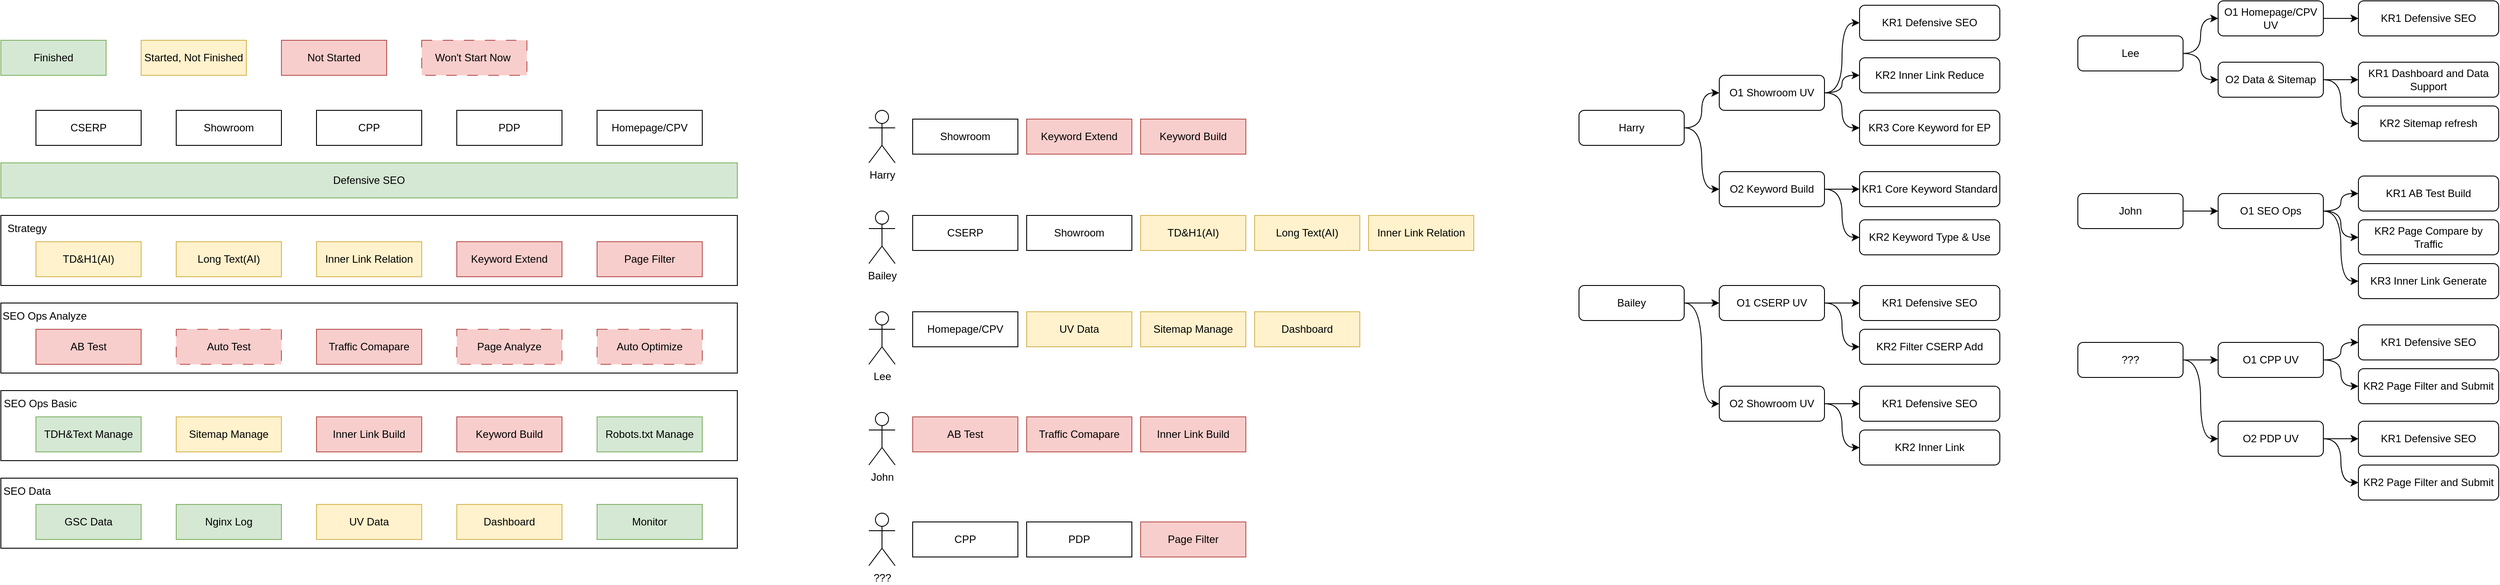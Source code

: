 <mxfile version="28.2.5">
  <diagram name="第 1 页" id="SxdwZpmiBkziujz-fnMS">
    <mxGraphModel dx="1426" dy="1093" grid="0" gridSize="10" guides="1" tooltips="1" connect="1" arrows="1" fold="1" page="0" pageScale="1" pageWidth="827" pageHeight="1169" math="0" shadow="0">
      <root>
        <mxCell id="0" />
        <mxCell id="1" parent="0" />
        <mxCell id="_A9HMpBK-SsbvdlF7IaC-19" value="" style="rounded=0;whiteSpace=wrap;html=1;" vertex="1" parent="1">
          <mxGeometry x="40" y="-120" width="840" height="80" as="geometry" />
        </mxCell>
        <mxCell id="_A9HMpBK-SsbvdlF7IaC-5" value="" style="rounded=0;whiteSpace=wrap;html=1;" vertex="1" parent="1">
          <mxGeometry x="40" y="-20" width="840" height="80" as="geometry" />
        </mxCell>
        <mxCell id="pnVkMQvRt2Ape3iZtl4g-7" value="" style="rounded=0;whiteSpace=wrap;html=1;" parent="1" vertex="1">
          <mxGeometry x="40" y="80" width="840" height="80" as="geometry" />
        </mxCell>
        <mxCell id="pnVkMQvRt2Ape3iZtl4g-1" value="" style="rounded=0;whiteSpace=wrap;html=1;" parent="1" vertex="1">
          <mxGeometry x="40" y="180" width="840" height="80" as="geometry" />
        </mxCell>
        <mxCell id="pnVkMQvRt2Ape3iZtl4g-2" value="TDH&amp;amp;Text Manage" style="rounded=0;whiteSpace=wrap;html=1;fillColor=#d5e8d4;strokeColor=#82b366;" parent="1" vertex="1">
          <mxGeometry x="80" y="110" width="120" height="40" as="geometry" />
        </mxCell>
        <mxCell id="pnVkMQvRt2Ape3iZtl4g-3" value="Sitemap Manage" style="rounded=0;whiteSpace=wrap;html=1;fillColor=#fff2cc;strokeColor=#d6b656;" parent="1" vertex="1">
          <mxGeometry x="240" y="110" width="120" height="40" as="geometry" />
        </mxCell>
        <mxCell id="pnVkMQvRt2Ape3iZtl4g-4" value="Inner Link Build" style="rounded=0;whiteSpace=wrap;html=1;fillColor=#f8cecc;strokeColor=#b85450;" parent="1" vertex="1">
          <mxGeometry x="400" y="110" width="120" height="40" as="geometry" />
        </mxCell>
        <mxCell id="pnVkMQvRt2Ape3iZtl4g-5" value="Keyword Build" style="rounded=0;whiteSpace=wrap;html=1;fillColor=#f8cecc;strokeColor=#b85450;" parent="1" vertex="1">
          <mxGeometry x="560" y="110" width="120" height="40" as="geometry" />
        </mxCell>
        <mxCell id="pnVkMQvRt2Ape3iZtl4g-6" value="Robots.txt Manage" style="rounded=0;whiteSpace=wrap;html=1;fillColor=#d5e8d4;strokeColor=#82b366;" parent="1" vertex="1">
          <mxGeometry x="720" y="110" width="120" height="40" as="geometry" />
        </mxCell>
        <mxCell id="pnVkMQvRt2Ape3iZtl4g-8" value="SEO Ops Basic" style="text;html=1;align=center;verticalAlign=middle;whiteSpace=wrap;rounded=0;" parent="1" vertex="1">
          <mxGeometry x="40" y="80" width="90" height="30" as="geometry" />
        </mxCell>
        <mxCell id="pnVkMQvRt2Ape3iZtl4g-9" value="GSC Data" style="rounded=0;whiteSpace=wrap;html=1;fillColor=#d5e8d4;strokeColor=#82b366;" parent="1" vertex="1">
          <mxGeometry x="80" y="210" width="120" height="40" as="geometry" />
        </mxCell>
        <mxCell id="pnVkMQvRt2Ape3iZtl4g-10" value="Nginx Log" style="rounded=0;whiteSpace=wrap;html=1;fillColor=#d5e8d4;strokeColor=#82b366;" parent="1" vertex="1">
          <mxGeometry x="240" y="210" width="120" height="40" as="geometry" />
        </mxCell>
        <mxCell id="pnVkMQvRt2Ape3iZtl4g-11" value="UV Data" style="rounded=0;whiteSpace=wrap;html=1;fillColor=#fff2cc;strokeColor=#d6b656;" parent="1" vertex="1">
          <mxGeometry x="400" y="210" width="120" height="40" as="geometry" />
        </mxCell>
        <mxCell id="pnVkMQvRt2Ape3iZtl4g-12" value="Dashboard" style="rounded=0;whiteSpace=wrap;html=1;fillColor=#fff2cc;strokeColor=#d6b656;" parent="1" vertex="1">
          <mxGeometry x="560" y="210" width="120" height="40" as="geometry" />
        </mxCell>
        <mxCell id="pnVkMQvRt2Ape3iZtl4g-13" value="Monitor" style="rounded=0;whiteSpace=wrap;html=1;fillColor=#d5e8d4;strokeColor=#82b366;" parent="1" vertex="1">
          <mxGeometry x="720" y="210" width="120" height="40" as="geometry" />
        </mxCell>
        <mxCell id="pnVkMQvRt2Ape3iZtl4g-14" value="SEO Data" style="text;html=1;align=center;verticalAlign=middle;whiteSpace=wrap;rounded=0;" parent="1" vertex="1">
          <mxGeometry x="40" y="180" width="60" height="30" as="geometry" />
        </mxCell>
        <mxCell id="_A9HMpBK-SsbvdlF7IaC-1" value="AB Test" style="rounded=0;whiteSpace=wrap;html=1;fillColor=#f8cecc;strokeColor=#b85450;" vertex="1" parent="1">
          <mxGeometry x="80" y="10" width="120" height="40" as="geometry" />
        </mxCell>
        <mxCell id="_A9HMpBK-SsbvdlF7IaC-2" value="Page Analyze" style="rounded=0;whiteSpace=wrap;html=1;fillColor=#f8cecc;strokeColor=#b85450;dashed=1;dashPattern=12 12;" vertex="1" parent="1">
          <mxGeometry x="560" y="10" width="120" height="40" as="geometry" />
        </mxCell>
        <mxCell id="_A9HMpBK-SsbvdlF7IaC-3" value="Auto Optimize" style="rounded=0;whiteSpace=wrap;html=1;fillColor=#f8cecc;strokeColor=#b85450;dashed=1;dashPattern=12 12;" vertex="1" parent="1">
          <mxGeometry x="720" y="10" width="120" height="40" as="geometry" />
        </mxCell>
        <mxCell id="_A9HMpBK-SsbvdlF7IaC-4" value="Auto Test" style="rounded=0;whiteSpace=wrap;html=1;fillColor=#f8cecc;strokeColor=#b85450;dashed=1;dashPattern=12 12;" vertex="1" parent="1">
          <mxGeometry x="240" y="10" width="120" height="40" as="geometry" />
        </mxCell>
        <mxCell id="_A9HMpBK-SsbvdlF7IaC-6" value="SEO Ops Analyze" style="text;html=1;align=center;verticalAlign=middle;whiteSpace=wrap;rounded=0;" vertex="1" parent="1">
          <mxGeometry x="40" y="-20" width="100" height="30" as="geometry" />
        </mxCell>
        <mxCell id="_A9HMpBK-SsbvdlF7IaC-7" value="Showroom" style="rounded=0;whiteSpace=wrap;html=1;" vertex="1" parent="1">
          <mxGeometry x="240" y="-240" width="120" height="40" as="geometry" />
        </mxCell>
        <mxCell id="_A9HMpBK-SsbvdlF7IaC-8" value="CSERP" style="rounded=0;whiteSpace=wrap;html=1;" vertex="1" parent="1">
          <mxGeometry x="80" y="-240" width="120" height="40" as="geometry" />
        </mxCell>
        <mxCell id="_A9HMpBK-SsbvdlF7IaC-9" value="CPP" style="rounded=0;whiteSpace=wrap;html=1;" vertex="1" parent="1">
          <mxGeometry x="400" y="-240" width="120" height="40" as="geometry" />
        </mxCell>
        <mxCell id="_A9HMpBK-SsbvdlF7IaC-10" value="PDP" style="rounded=0;whiteSpace=wrap;html=1;" vertex="1" parent="1">
          <mxGeometry x="560" y="-240" width="120" height="40" as="geometry" />
        </mxCell>
        <mxCell id="_A9HMpBK-SsbvdlF7IaC-11" value="Homepage/CPV" style="rounded=0;whiteSpace=wrap;html=1;" vertex="1" parent="1">
          <mxGeometry x="720" y="-240" width="120" height="40" as="geometry" />
        </mxCell>
        <mxCell id="_A9HMpBK-SsbvdlF7IaC-13" value="TD&amp;amp;H1(AI)" style="rounded=0;whiteSpace=wrap;html=1;fillColor=#fff2cc;strokeColor=#d6b656;" vertex="1" parent="1">
          <mxGeometry x="80" y="-90" width="120" height="40" as="geometry" />
        </mxCell>
        <mxCell id="_A9HMpBK-SsbvdlF7IaC-14" value="Long Text(AI)" style="rounded=0;whiteSpace=wrap;html=1;fillColor=#fff2cc;strokeColor=#d6b656;" vertex="1" parent="1">
          <mxGeometry x="240" y="-90" width="120" height="40" as="geometry" />
        </mxCell>
        <mxCell id="_A9HMpBK-SsbvdlF7IaC-15" value="Inner Link Relation" style="rounded=0;whiteSpace=wrap;html=1;fillColor=#fff2cc;strokeColor=#d6b656;" vertex="1" parent="1">
          <mxGeometry x="400" y="-90" width="120" height="40" as="geometry" />
        </mxCell>
        <mxCell id="_A9HMpBK-SsbvdlF7IaC-16" value="Keyword Extend" style="rounded=0;whiteSpace=wrap;html=1;fillColor=#f8cecc;strokeColor=#b85450;" vertex="1" parent="1">
          <mxGeometry x="560" y="-90" width="120" height="40" as="geometry" />
        </mxCell>
        <mxCell id="_A9HMpBK-SsbvdlF7IaC-17" value="Traffic Comapare" style="rounded=0;whiteSpace=wrap;html=1;fillColor=#f8cecc;strokeColor=#b85450;" vertex="1" parent="1">
          <mxGeometry x="400" y="10" width="120" height="40" as="geometry" />
        </mxCell>
        <mxCell id="_A9HMpBK-SsbvdlF7IaC-18" value="Page Filter" style="rounded=0;whiteSpace=wrap;html=1;fillColor=#f8cecc;strokeColor=#b85450;" vertex="1" parent="1">
          <mxGeometry x="720" y="-90" width="120" height="40" as="geometry" />
        </mxCell>
        <mxCell id="_A9HMpBK-SsbvdlF7IaC-20" value="Strategy" style="text;html=1;align=center;verticalAlign=middle;whiteSpace=wrap;rounded=0;" vertex="1" parent="1">
          <mxGeometry x="40" y="-120" width="60" height="30" as="geometry" />
        </mxCell>
        <mxCell id="_A9HMpBK-SsbvdlF7IaC-22" value="Started, Not Finished" style="rounded=0;whiteSpace=wrap;html=1;fillColor=#fff2cc;strokeColor=#d6b656;" vertex="1" parent="1">
          <mxGeometry x="200" y="-320" width="120" height="40" as="geometry" />
        </mxCell>
        <mxCell id="_A9HMpBK-SsbvdlF7IaC-23" value="Not Started" style="rounded=0;whiteSpace=wrap;html=1;fillColor=#f8cecc;strokeColor=#b85450;" vertex="1" parent="1">
          <mxGeometry x="360" y="-320" width="120" height="40" as="geometry" />
        </mxCell>
        <mxCell id="_A9HMpBK-SsbvdlF7IaC-24" value="Finished" style="rounded=0;whiteSpace=wrap;html=1;fillColor=#d5e8d4;strokeColor=#82b366;" vertex="1" parent="1">
          <mxGeometry x="40" y="-320" width="120" height="40" as="geometry" />
        </mxCell>
        <mxCell id="_A9HMpBK-SsbvdlF7IaC-25" value="Won&#39;t Start Now&amp;nbsp;" style="rounded=0;whiteSpace=wrap;html=1;fillColor=#f8cecc;strokeColor=#b85450;dashed=1;dashPattern=12 12;" vertex="1" parent="1">
          <mxGeometry x="520" y="-320" width="120" height="40" as="geometry" />
        </mxCell>
        <mxCell id="_A9HMpBK-SsbvdlF7IaC-26" value="Defensive SEO" style="rounded=0;whiteSpace=wrap;html=1;fillColor=#d5e8d4;strokeColor=#82b366;" vertex="1" parent="1">
          <mxGeometry x="40" y="-180" width="840" height="40" as="geometry" />
        </mxCell>
        <mxCell id="_A9HMpBK-SsbvdlF7IaC-28" value="Bailey" style="shape=umlActor;verticalLabelPosition=bottom;verticalAlign=top;html=1;outlineConnect=0;" vertex="1" parent="1">
          <mxGeometry x="1030" y="-125" width="30" height="60" as="geometry" />
        </mxCell>
        <mxCell id="_A9HMpBK-SsbvdlF7IaC-29" value="Lee" style="shape=umlActor;verticalLabelPosition=bottom;verticalAlign=top;html=1;outlineConnect=0;" vertex="1" parent="1">
          <mxGeometry x="1030" y="-10" width="30" height="60" as="geometry" />
        </mxCell>
        <mxCell id="_A9HMpBK-SsbvdlF7IaC-30" value="John" style="shape=umlActor;verticalLabelPosition=bottom;verticalAlign=top;html=1;outlineConnect=0;" vertex="1" parent="1">
          <mxGeometry x="1030" y="105" width="30" height="60" as="geometry" />
        </mxCell>
        <mxCell id="_A9HMpBK-SsbvdlF7IaC-31" value="Harry" style="shape=umlActor;verticalLabelPosition=bottom;verticalAlign=top;html=1;outlineConnect=0;" vertex="1" parent="1">
          <mxGeometry x="1030" y="-240" width="30" height="60" as="geometry" />
        </mxCell>
        <mxCell id="_A9HMpBK-SsbvdlF7IaC-34" value="???" style="shape=umlActor;verticalLabelPosition=bottom;verticalAlign=top;html=1;outlineConnect=0;" vertex="1" parent="1">
          <mxGeometry x="1030" y="220" width="30" height="60" as="geometry" />
        </mxCell>
        <mxCell id="_A9HMpBK-SsbvdlF7IaC-35" value="Showroom" style="rounded=0;whiteSpace=wrap;html=1;" vertex="1" parent="1">
          <mxGeometry x="1080" y="-230" width="120" height="40" as="geometry" />
        </mxCell>
        <mxCell id="_A9HMpBK-SsbvdlF7IaC-36" value="Keyword Extend" style="rounded=0;whiteSpace=wrap;html=1;fillColor=#f8cecc;strokeColor=#b85450;" vertex="1" parent="1">
          <mxGeometry x="1210" y="-230" width="120" height="40" as="geometry" />
        </mxCell>
        <mxCell id="_A9HMpBK-SsbvdlF7IaC-37" value="Keyword Build" style="rounded=0;whiteSpace=wrap;html=1;fillColor=#f8cecc;strokeColor=#b85450;" vertex="1" parent="1">
          <mxGeometry x="1340" y="-230" width="120" height="40" as="geometry" />
        </mxCell>
        <mxCell id="_A9HMpBK-SsbvdlF7IaC-38" value="CSERP" style="rounded=0;whiteSpace=wrap;html=1;" vertex="1" parent="1">
          <mxGeometry x="1080" y="-120" width="120" height="40" as="geometry" />
        </mxCell>
        <mxCell id="_A9HMpBK-SsbvdlF7IaC-39" value="Showroom" style="rounded=0;whiteSpace=wrap;html=1;" vertex="1" parent="1">
          <mxGeometry x="1210" y="-120" width="120" height="40" as="geometry" />
        </mxCell>
        <mxCell id="_A9HMpBK-SsbvdlF7IaC-40" value="TD&amp;amp;H1(AI)" style="rounded=0;whiteSpace=wrap;html=1;fillColor=#fff2cc;strokeColor=#d6b656;" vertex="1" parent="1">
          <mxGeometry x="1340" y="-120" width="120" height="40" as="geometry" />
        </mxCell>
        <mxCell id="_A9HMpBK-SsbvdlF7IaC-41" value="Long Text(AI)" style="rounded=0;whiteSpace=wrap;html=1;fillColor=#fff2cc;strokeColor=#d6b656;" vertex="1" parent="1">
          <mxGeometry x="1470" y="-120" width="120" height="40" as="geometry" />
        </mxCell>
        <mxCell id="_A9HMpBK-SsbvdlF7IaC-42" value="Inner Link Relation" style="rounded=0;whiteSpace=wrap;html=1;fillColor=#fff2cc;strokeColor=#d6b656;" vertex="1" parent="1">
          <mxGeometry x="1600" y="-120" width="120" height="40" as="geometry" />
        </mxCell>
        <mxCell id="_A9HMpBK-SsbvdlF7IaC-43" value="UV Data" style="rounded=0;whiteSpace=wrap;html=1;fillColor=#fff2cc;strokeColor=#d6b656;" vertex="1" parent="1">
          <mxGeometry x="1210" y="-10" width="120" height="40" as="geometry" />
        </mxCell>
        <mxCell id="_A9HMpBK-SsbvdlF7IaC-44" value="Sitemap Manage" style="rounded=0;whiteSpace=wrap;html=1;fillColor=#fff2cc;strokeColor=#d6b656;" vertex="1" parent="1">
          <mxGeometry x="1340" y="-10" width="120" height="40" as="geometry" />
        </mxCell>
        <mxCell id="_A9HMpBK-SsbvdlF7IaC-45" value="Inner Link Build" style="rounded=0;whiteSpace=wrap;html=1;fillColor=#f8cecc;strokeColor=#b85450;" vertex="1" parent="1">
          <mxGeometry x="1340" y="110" width="120" height="40" as="geometry" />
        </mxCell>
        <mxCell id="_A9HMpBK-SsbvdlF7IaC-46" value="Dashboard" style="rounded=0;whiteSpace=wrap;html=1;fillColor=#fff2cc;strokeColor=#d6b656;" vertex="1" parent="1">
          <mxGeometry x="1470" y="-10" width="120" height="40" as="geometry" />
        </mxCell>
        <mxCell id="_A9HMpBK-SsbvdlF7IaC-47" value="AB Test" style="rounded=0;whiteSpace=wrap;html=1;fillColor=#f8cecc;strokeColor=#b85450;" vertex="1" parent="1">
          <mxGeometry x="1080" y="110" width="120" height="40" as="geometry" />
        </mxCell>
        <mxCell id="_A9HMpBK-SsbvdlF7IaC-48" value="Traffic Comapare" style="rounded=0;whiteSpace=wrap;html=1;fillColor=#f8cecc;strokeColor=#b85450;" vertex="1" parent="1">
          <mxGeometry x="1210" y="110" width="120" height="40" as="geometry" />
        </mxCell>
        <mxCell id="_A9HMpBK-SsbvdlF7IaC-49" value="CPP" style="rounded=0;whiteSpace=wrap;html=1;" vertex="1" parent="1">
          <mxGeometry x="1080" y="230" width="120" height="40" as="geometry" />
        </mxCell>
        <mxCell id="_A9HMpBK-SsbvdlF7IaC-50" value="PDP" style="rounded=0;whiteSpace=wrap;html=1;" vertex="1" parent="1">
          <mxGeometry x="1210" y="230" width="120" height="40" as="geometry" />
        </mxCell>
        <mxCell id="_A9HMpBK-SsbvdlF7IaC-51" value="Page Filter" style="rounded=0;whiteSpace=wrap;html=1;fillColor=#f8cecc;strokeColor=#b85450;" vertex="1" parent="1">
          <mxGeometry x="1340" y="230" width="120" height="40" as="geometry" />
        </mxCell>
        <mxCell id="_A9HMpBK-SsbvdlF7IaC-52" value="Homepage/CPV" style="rounded=0;whiteSpace=wrap;html=1;" vertex="1" parent="1">
          <mxGeometry x="1080" y="-10" width="120" height="40" as="geometry" />
        </mxCell>
        <mxCell id="_A9HMpBK-SsbvdlF7IaC-87" style="edgeStyle=orthogonalEdgeStyle;rounded=0;orthogonalLoop=1;jettySize=auto;html=1;exitX=1;exitY=0.5;exitDx=0;exitDy=0;entryX=0;entryY=0.5;entryDx=0;entryDy=0;curved=1;" edge="1" parent="1" source="_A9HMpBK-SsbvdlF7IaC-53" target="_A9HMpBK-SsbvdlF7IaC-58">
          <mxGeometry relative="1" as="geometry" />
        </mxCell>
        <mxCell id="_A9HMpBK-SsbvdlF7IaC-91" style="edgeStyle=orthogonalEdgeStyle;rounded=0;orthogonalLoop=1;jettySize=auto;html=1;exitX=1;exitY=0.5;exitDx=0;exitDy=0;entryX=0;entryY=0.5;entryDx=0;entryDy=0;curved=1;" edge="1" parent="1" source="_A9HMpBK-SsbvdlF7IaC-53" target="_A9HMpBK-SsbvdlF7IaC-59">
          <mxGeometry relative="1" as="geometry" />
        </mxCell>
        <mxCell id="_A9HMpBK-SsbvdlF7IaC-53" value="Harry" style="rounded=1;whiteSpace=wrap;html=1;" vertex="1" parent="1">
          <mxGeometry x="1840" y="-240" width="120" height="40" as="geometry" />
        </mxCell>
        <mxCell id="_A9HMpBK-SsbvdlF7IaC-94" style="edgeStyle=orthogonalEdgeStyle;rounded=0;orthogonalLoop=1;jettySize=auto;html=1;exitX=1;exitY=0.5;exitDx=0;exitDy=0;entryX=0;entryY=0.5;entryDx=0;entryDy=0;curved=1;" edge="1" parent="1" source="_A9HMpBK-SsbvdlF7IaC-54" target="_A9HMpBK-SsbvdlF7IaC-65">
          <mxGeometry relative="1" as="geometry" />
        </mxCell>
        <mxCell id="_A9HMpBK-SsbvdlF7IaC-99" style="edgeStyle=orthogonalEdgeStyle;rounded=0;orthogonalLoop=1;jettySize=auto;html=1;exitX=1;exitY=0.5;exitDx=0;exitDy=0;entryX=0;entryY=0.5;entryDx=0;entryDy=0;curved=1;" edge="1" parent="1" source="_A9HMpBK-SsbvdlF7IaC-54" target="_A9HMpBK-SsbvdlF7IaC-66">
          <mxGeometry relative="1" as="geometry" />
        </mxCell>
        <mxCell id="_A9HMpBK-SsbvdlF7IaC-54" value="Bailey" style="rounded=1;whiteSpace=wrap;html=1;" vertex="1" parent="1">
          <mxGeometry x="1840" y="-40" width="120" height="40" as="geometry" />
        </mxCell>
        <mxCell id="_A9HMpBK-SsbvdlF7IaC-100" style="edgeStyle=orthogonalEdgeStyle;rounded=0;orthogonalLoop=1;jettySize=auto;html=1;exitX=1;exitY=0.5;exitDx=0;exitDy=0;entryX=0;entryY=0.5;entryDx=0;entryDy=0;curved=1;" edge="1" parent="1" source="_A9HMpBK-SsbvdlF7IaC-55" target="_A9HMpBK-SsbvdlF7IaC-71">
          <mxGeometry relative="1" as="geometry" />
        </mxCell>
        <mxCell id="_A9HMpBK-SsbvdlF7IaC-101" style="edgeStyle=orthogonalEdgeStyle;rounded=0;orthogonalLoop=1;jettySize=auto;html=1;exitX=1;exitY=0.5;exitDx=0;exitDy=0;entryX=0;entryY=0.5;entryDx=0;entryDy=0;curved=1;" edge="1" parent="1" source="_A9HMpBK-SsbvdlF7IaC-55" target="_A9HMpBK-SsbvdlF7IaC-73">
          <mxGeometry relative="1" as="geometry" />
        </mxCell>
        <mxCell id="_A9HMpBK-SsbvdlF7IaC-55" value="Lee" style="rounded=1;whiteSpace=wrap;html=1;" vertex="1" parent="1">
          <mxGeometry x="2409" y="-325" width="120" height="40" as="geometry" />
        </mxCell>
        <mxCell id="_A9HMpBK-SsbvdlF7IaC-105" style="edgeStyle=orthogonalEdgeStyle;rounded=0;orthogonalLoop=1;jettySize=auto;html=1;exitX=1;exitY=0.5;exitDx=0;exitDy=0;entryX=0;entryY=0.5;entryDx=0;entryDy=0;curved=1;" edge="1" parent="1" source="_A9HMpBK-SsbvdlF7IaC-56" target="_A9HMpBK-SsbvdlF7IaC-77">
          <mxGeometry relative="1" as="geometry" />
        </mxCell>
        <mxCell id="_A9HMpBK-SsbvdlF7IaC-56" value="John" style="rounded=1;whiteSpace=wrap;html=1;" vertex="1" parent="1">
          <mxGeometry x="2409" y="-145" width="120" height="40" as="geometry" />
        </mxCell>
        <mxCell id="_A9HMpBK-SsbvdlF7IaC-109" style="edgeStyle=orthogonalEdgeStyle;rounded=0;orthogonalLoop=1;jettySize=auto;html=1;exitX=1;exitY=0.5;exitDx=0;exitDy=0;entryX=0;entryY=0.5;entryDx=0;entryDy=0;curved=1;" edge="1" parent="1" source="_A9HMpBK-SsbvdlF7IaC-57" target="_A9HMpBK-SsbvdlF7IaC-81">
          <mxGeometry relative="1" as="geometry" />
        </mxCell>
        <mxCell id="_A9HMpBK-SsbvdlF7IaC-110" style="edgeStyle=orthogonalEdgeStyle;rounded=0;orthogonalLoop=1;jettySize=auto;html=1;exitX=1;exitY=0.5;exitDx=0;exitDy=0;entryX=0;entryY=0.5;entryDx=0;entryDy=0;curved=1;" edge="1" parent="1" source="_A9HMpBK-SsbvdlF7IaC-57" target="_A9HMpBK-SsbvdlF7IaC-82">
          <mxGeometry relative="1" as="geometry" />
        </mxCell>
        <mxCell id="_A9HMpBK-SsbvdlF7IaC-57" value="???" style="rounded=1;whiteSpace=wrap;html=1;" vertex="1" parent="1">
          <mxGeometry x="2409" y="25" width="120" height="40" as="geometry" />
        </mxCell>
        <mxCell id="_A9HMpBK-SsbvdlF7IaC-88" style="edgeStyle=orthogonalEdgeStyle;rounded=0;orthogonalLoop=1;jettySize=auto;html=1;exitX=1;exitY=0.5;exitDx=0;exitDy=0;entryX=0;entryY=0.5;entryDx=0;entryDy=0;curved=1;" edge="1" parent="1" source="_A9HMpBK-SsbvdlF7IaC-58" target="_A9HMpBK-SsbvdlF7IaC-61">
          <mxGeometry relative="1" as="geometry" />
        </mxCell>
        <mxCell id="_A9HMpBK-SsbvdlF7IaC-89" style="edgeStyle=orthogonalEdgeStyle;rounded=0;orthogonalLoop=1;jettySize=auto;html=1;exitX=1;exitY=0.5;exitDx=0;exitDy=0;entryX=0;entryY=0.5;entryDx=0;entryDy=0;curved=1;" edge="1" parent="1" source="_A9HMpBK-SsbvdlF7IaC-58" target="_A9HMpBK-SsbvdlF7IaC-60">
          <mxGeometry relative="1" as="geometry" />
        </mxCell>
        <mxCell id="_A9HMpBK-SsbvdlF7IaC-90" style="edgeStyle=orthogonalEdgeStyle;rounded=0;orthogonalLoop=1;jettySize=auto;html=1;exitX=1;exitY=0.5;exitDx=0;exitDy=0;entryX=0;entryY=0.5;entryDx=0;entryDy=0;curved=1;" edge="1" parent="1" source="_A9HMpBK-SsbvdlF7IaC-58" target="_A9HMpBK-SsbvdlF7IaC-62">
          <mxGeometry relative="1" as="geometry" />
        </mxCell>
        <mxCell id="_A9HMpBK-SsbvdlF7IaC-58" value="O1 Showroom UV" style="rounded=1;whiteSpace=wrap;html=1;" vertex="1" parent="1">
          <mxGeometry x="2000" y="-280" width="120" height="40" as="geometry" />
        </mxCell>
        <mxCell id="_A9HMpBK-SsbvdlF7IaC-92" style="edgeStyle=orthogonalEdgeStyle;rounded=0;orthogonalLoop=1;jettySize=auto;html=1;exitX=1;exitY=0.5;exitDx=0;exitDy=0;entryX=0;entryY=0.5;entryDx=0;entryDy=0;curved=1;" edge="1" parent="1" source="_A9HMpBK-SsbvdlF7IaC-59" target="_A9HMpBK-SsbvdlF7IaC-63">
          <mxGeometry relative="1" as="geometry" />
        </mxCell>
        <mxCell id="_A9HMpBK-SsbvdlF7IaC-93" style="edgeStyle=orthogonalEdgeStyle;rounded=0;orthogonalLoop=1;jettySize=auto;html=1;exitX=1;exitY=0.5;exitDx=0;exitDy=0;entryX=0;entryY=0.5;entryDx=0;entryDy=0;curved=1;" edge="1" parent="1" source="_A9HMpBK-SsbvdlF7IaC-59" target="_A9HMpBK-SsbvdlF7IaC-64">
          <mxGeometry relative="1" as="geometry" />
        </mxCell>
        <mxCell id="_A9HMpBK-SsbvdlF7IaC-59" value="O2 Keyword Build" style="rounded=1;whiteSpace=wrap;html=1;" vertex="1" parent="1">
          <mxGeometry x="2000" y="-170" width="120" height="40" as="geometry" />
        </mxCell>
        <mxCell id="_A9HMpBK-SsbvdlF7IaC-60" value="KR2 Inner Link Reduce" style="rounded=1;whiteSpace=wrap;html=1;" vertex="1" parent="1">
          <mxGeometry x="2160" y="-300" width="160" height="40" as="geometry" />
        </mxCell>
        <mxCell id="_A9HMpBK-SsbvdlF7IaC-61" value="KR1 Defensive SEO" style="rounded=1;whiteSpace=wrap;html=1;" vertex="1" parent="1">
          <mxGeometry x="2160" y="-360" width="160" height="40" as="geometry" />
        </mxCell>
        <mxCell id="_A9HMpBK-SsbvdlF7IaC-62" value="KR3 Core Keyword for EP" style="rounded=1;whiteSpace=wrap;html=1;" vertex="1" parent="1">
          <mxGeometry x="2160" y="-240" width="160" height="40" as="geometry" />
        </mxCell>
        <mxCell id="_A9HMpBK-SsbvdlF7IaC-63" value="KR1 Core Keyword Standard" style="rounded=1;whiteSpace=wrap;html=1;" vertex="1" parent="1">
          <mxGeometry x="2160" y="-170" width="160" height="40" as="geometry" />
        </mxCell>
        <mxCell id="_A9HMpBK-SsbvdlF7IaC-64" value="KR2 Keyword Type &amp;amp; Use" style="rounded=1;whiteSpace=wrap;html=1;" vertex="1" parent="1">
          <mxGeometry x="2160" y="-115" width="160" height="40" as="geometry" />
        </mxCell>
        <mxCell id="_A9HMpBK-SsbvdlF7IaC-95" style="edgeStyle=orthogonalEdgeStyle;rounded=0;orthogonalLoop=1;jettySize=auto;html=1;exitX=1;exitY=0.5;exitDx=0;exitDy=0;entryX=0;entryY=0.5;entryDx=0;entryDy=0;curved=1;" edge="1" parent="1" source="_A9HMpBK-SsbvdlF7IaC-65" target="_A9HMpBK-SsbvdlF7IaC-67">
          <mxGeometry relative="1" as="geometry" />
        </mxCell>
        <mxCell id="_A9HMpBK-SsbvdlF7IaC-96" style="edgeStyle=orthogonalEdgeStyle;rounded=0;orthogonalLoop=1;jettySize=auto;html=1;exitX=1;exitY=0.5;exitDx=0;exitDy=0;entryX=0;entryY=0.5;entryDx=0;entryDy=0;curved=1;" edge="1" parent="1" source="_A9HMpBK-SsbvdlF7IaC-65" target="_A9HMpBK-SsbvdlF7IaC-69">
          <mxGeometry relative="1" as="geometry" />
        </mxCell>
        <mxCell id="_A9HMpBK-SsbvdlF7IaC-65" value="O1 CSERP UV" style="rounded=1;whiteSpace=wrap;html=1;" vertex="1" parent="1">
          <mxGeometry x="2000" y="-40" width="120" height="40" as="geometry" />
        </mxCell>
        <mxCell id="_A9HMpBK-SsbvdlF7IaC-97" style="edgeStyle=orthogonalEdgeStyle;rounded=0;orthogonalLoop=1;jettySize=auto;html=1;exitX=1;exitY=0.5;exitDx=0;exitDy=0;entryX=0;entryY=0.5;entryDx=0;entryDy=0;curved=1;" edge="1" parent="1" source="_A9HMpBK-SsbvdlF7IaC-66" target="_A9HMpBK-SsbvdlF7IaC-68">
          <mxGeometry relative="1" as="geometry" />
        </mxCell>
        <mxCell id="_A9HMpBK-SsbvdlF7IaC-98" style="edgeStyle=orthogonalEdgeStyle;rounded=0;orthogonalLoop=1;jettySize=auto;html=1;exitX=1;exitY=0.5;exitDx=0;exitDy=0;entryX=0;entryY=0.5;entryDx=0;entryDy=0;curved=1;" edge="1" parent="1" source="_A9HMpBK-SsbvdlF7IaC-66" target="_A9HMpBK-SsbvdlF7IaC-70">
          <mxGeometry relative="1" as="geometry" />
        </mxCell>
        <mxCell id="_A9HMpBK-SsbvdlF7IaC-66" value="O2 Showroom UV" style="rounded=1;whiteSpace=wrap;html=1;" vertex="1" parent="1">
          <mxGeometry x="2000" y="75" width="120" height="40" as="geometry" />
        </mxCell>
        <mxCell id="_A9HMpBK-SsbvdlF7IaC-67" value="KR1 Defensive SEO" style="rounded=1;whiteSpace=wrap;html=1;" vertex="1" parent="1">
          <mxGeometry x="2160" y="-40" width="160" height="40" as="geometry" />
        </mxCell>
        <mxCell id="_A9HMpBK-SsbvdlF7IaC-68" value="KR1 Defensive SEO" style="rounded=1;whiteSpace=wrap;html=1;" vertex="1" parent="1">
          <mxGeometry x="2160" y="75" width="160" height="40" as="geometry" />
        </mxCell>
        <mxCell id="_A9HMpBK-SsbvdlF7IaC-69" value="KR2 Filter CSERP Add" style="rounded=1;whiteSpace=wrap;html=1;" vertex="1" parent="1">
          <mxGeometry x="2160" y="10" width="160" height="40" as="geometry" />
        </mxCell>
        <mxCell id="_A9HMpBK-SsbvdlF7IaC-70" value="KR2 Inner Link" style="rounded=1;whiteSpace=wrap;html=1;" vertex="1" parent="1">
          <mxGeometry x="2160" y="125" width="160" height="40" as="geometry" />
        </mxCell>
        <mxCell id="_A9HMpBK-SsbvdlF7IaC-102" style="edgeStyle=orthogonalEdgeStyle;rounded=0;orthogonalLoop=1;jettySize=auto;html=1;exitX=1;exitY=0.5;exitDx=0;exitDy=0;entryX=0;entryY=0.5;entryDx=0;entryDy=0;curved=1;" edge="1" parent="1" source="_A9HMpBK-SsbvdlF7IaC-71" target="_A9HMpBK-SsbvdlF7IaC-72">
          <mxGeometry relative="1" as="geometry" />
        </mxCell>
        <mxCell id="_A9HMpBK-SsbvdlF7IaC-71" value="O1 Homepage/CPV UV" style="rounded=1;whiteSpace=wrap;html=1;" vertex="1" parent="1">
          <mxGeometry x="2569" y="-365" width="120" height="40" as="geometry" />
        </mxCell>
        <mxCell id="_A9HMpBK-SsbvdlF7IaC-72" value="KR1 Defensive SEO" style="rounded=1;whiteSpace=wrap;html=1;" vertex="1" parent="1">
          <mxGeometry x="2729" y="-365" width="160" height="40" as="geometry" />
        </mxCell>
        <mxCell id="_A9HMpBK-SsbvdlF7IaC-103" style="edgeStyle=orthogonalEdgeStyle;rounded=0;orthogonalLoop=1;jettySize=auto;html=1;exitX=1;exitY=0.5;exitDx=0;exitDy=0;entryX=0;entryY=0.5;entryDx=0;entryDy=0;curved=1;" edge="1" parent="1" source="_A9HMpBK-SsbvdlF7IaC-73" target="_A9HMpBK-SsbvdlF7IaC-74">
          <mxGeometry relative="1" as="geometry" />
        </mxCell>
        <mxCell id="_A9HMpBK-SsbvdlF7IaC-104" style="edgeStyle=orthogonalEdgeStyle;rounded=0;orthogonalLoop=1;jettySize=auto;html=1;exitX=1;exitY=0.5;exitDx=0;exitDy=0;entryX=0;entryY=0.5;entryDx=0;entryDy=0;curved=1;" edge="1" parent="1" source="_A9HMpBK-SsbvdlF7IaC-73" target="_A9HMpBK-SsbvdlF7IaC-75">
          <mxGeometry relative="1" as="geometry" />
        </mxCell>
        <mxCell id="_A9HMpBK-SsbvdlF7IaC-73" value="O2 Data &amp;amp; Sitemap" style="rounded=1;whiteSpace=wrap;html=1;" vertex="1" parent="1">
          <mxGeometry x="2569" y="-295" width="120" height="40" as="geometry" />
        </mxCell>
        <mxCell id="_A9HMpBK-SsbvdlF7IaC-74" value="KR1 Dashboard and Data Support" style="rounded=1;whiteSpace=wrap;html=1;" vertex="1" parent="1">
          <mxGeometry x="2729" y="-295" width="160" height="40" as="geometry" />
        </mxCell>
        <mxCell id="_A9HMpBK-SsbvdlF7IaC-75" value="KR2 Sitemap refresh" style="rounded=1;whiteSpace=wrap;html=1;" vertex="1" parent="1">
          <mxGeometry x="2729" y="-245" width="160" height="40" as="geometry" />
        </mxCell>
        <mxCell id="_A9HMpBK-SsbvdlF7IaC-106" style="edgeStyle=orthogonalEdgeStyle;rounded=0;orthogonalLoop=1;jettySize=auto;html=1;exitX=1;exitY=0.5;exitDx=0;exitDy=0;entryX=0;entryY=0.5;entryDx=0;entryDy=0;curved=1;" edge="1" parent="1" source="_A9HMpBK-SsbvdlF7IaC-77" target="_A9HMpBK-SsbvdlF7IaC-78">
          <mxGeometry relative="1" as="geometry" />
        </mxCell>
        <mxCell id="_A9HMpBK-SsbvdlF7IaC-107" style="edgeStyle=orthogonalEdgeStyle;rounded=0;orthogonalLoop=1;jettySize=auto;html=1;exitX=1;exitY=0.5;exitDx=0;exitDy=0;entryX=0;entryY=0.5;entryDx=0;entryDy=0;curved=1;" edge="1" parent="1" source="_A9HMpBK-SsbvdlF7IaC-77" target="_A9HMpBK-SsbvdlF7IaC-79">
          <mxGeometry relative="1" as="geometry" />
        </mxCell>
        <mxCell id="_A9HMpBK-SsbvdlF7IaC-108" style="edgeStyle=orthogonalEdgeStyle;rounded=0;orthogonalLoop=1;jettySize=auto;html=1;exitX=1;exitY=0.5;exitDx=0;exitDy=0;entryX=0;entryY=0.5;entryDx=0;entryDy=0;curved=1;" edge="1" parent="1" source="_A9HMpBK-SsbvdlF7IaC-77" target="_A9HMpBK-SsbvdlF7IaC-80">
          <mxGeometry relative="1" as="geometry" />
        </mxCell>
        <mxCell id="_A9HMpBK-SsbvdlF7IaC-77" value="O1 SEO Ops" style="rounded=1;whiteSpace=wrap;html=1;" vertex="1" parent="1">
          <mxGeometry x="2569" y="-145" width="120" height="40" as="geometry" />
        </mxCell>
        <mxCell id="_A9HMpBK-SsbvdlF7IaC-78" value="KR1 AB Test Build" style="rounded=1;whiteSpace=wrap;html=1;" vertex="1" parent="1">
          <mxGeometry x="2729" y="-165" width="160" height="40" as="geometry" />
        </mxCell>
        <mxCell id="_A9HMpBK-SsbvdlF7IaC-79" value="KR2 Page Compare by Traffic" style="rounded=1;whiteSpace=wrap;html=1;" vertex="1" parent="1">
          <mxGeometry x="2729" y="-115" width="160" height="40" as="geometry" />
        </mxCell>
        <mxCell id="_A9HMpBK-SsbvdlF7IaC-80" value="KR3 Inner Link Generate" style="rounded=1;whiteSpace=wrap;html=1;" vertex="1" parent="1">
          <mxGeometry x="2729" y="-65" width="160" height="40" as="geometry" />
        </mxCell>
        <mxCell id="_A9HMpBK-SsbvdlF7IaC-111" style="edgeStyle=orthogonalEdgeStyle;rounded=0;orthogonalLoop=1;jettySize=auto;html=1;exitX=1;exitY=0.5;exitDx=0;exitDy=0;entryX=0;entryY=0.5;entryDx=0;entryDy=0;curved=1;" edge="1" parent="1" source="_A9HMpBK-SsbvdlF7IaC-81" target="_A9HMpBK-SsbvdlF7IaC-83">
          <mxGeometry relative="1" as="geometry" />
        </mxCell>
        <mxCell id="_A9HMpBK-SsbvdlF7IaC-112" style="edgeStyle=orthogonalEdgeStyle;rounded=0;orthogonalLoop=1;jettySize=auto;html=1;exitX=1;exitY=0.5;exitDx=0;exitDy=0;entryX=0;entryY=0.5;entryDx=0;entryDy=0;curved=1;" edge="1" parent="1" source="_A9HMpBK-SsbvdlF7IaC-81" target="_A9HMpBK-SsbvdlF7IaC-84">
          <mxGeometry relative="1" as="geometry" />
        </mxCell>
        <mxCell id="_A9HMpBK-SsbvdlF7IaC-81" value="O1 CPP UV" style="rounded=1;whiteSpace=wrap;html=1;" vertex="1" parent="1">
          <mxGeometry x="2569" y="25" width="120" height="40" as="geometry" />
        </mxCell>
        <mxCell id="_A9HMpBK-SsbvdlF7IaC-113" style="edgeStyle=orthogonalEdgeStyle;rounded=0;orthogonalLoop=1;jettySize=auto;html=1;exitX=1;exitY=0.5;exitDx=0;exitDy=0;entryX=0;entryY=0.5;entryDx=0;entryDy=0;curved=1;" edge="1" parent="1" source="_A9HMpBK-SsbvdlF7IaC-82" target="_A9HMpBK-SsbvdlF7IaC-85">
          <mxGeometry relative="1" as="geometry" />
        </mxCell>
        <mxCell id="_A9HMpBK-SsbvdlF7IaC-114" style="edgeStyle=orthogonalEdgeStyle;rounded=0;orthogonalLoop=1;jettySize=auto;html=1;exitX=1;exitY=0.5;exitDx=0;exitDy=0;entryX=0;entryY=0.5;entryDx=0;entryDy=0;curved=1;" edge="1" parent="1" source="_A9HMpBK-SsbvdlF7IaC-82" target="_A9HMpBK-SsbvdlF7IaC-86">
          <mxGeometry relative="1" as="geometry" />
        </mxCell>
        <mxCell id="_A9HMpBK-SsbvdlF7IaC-82" value="O2 PDP UV" style="rounded=1;whiteSpace=wrap;html=1;" vertex="1" parent="1">
          <mxGeometry x="2569" y="115" width="120" height="40" as="geometry" />
        </mxCell>
        <mxCell id="_A9HMpBK-SsbvdlF7IaC-83" value="KR1 Defensive SEO" style="rounded=1;whiteSpace=wrap;html=1;" vertex="1" parent="1">
          <mxGeometry x="2729" y="5" width="160" height="40" as="geometry" />
        </mxCell>
        <mxCell id="_A9HMpBK-SsbvdlF7IaC-84" value="KR2 Page Filter and Submit" style="rounded=1;whiteSpace=wrap;html=1;" vertex="1" parent="1">
          <mxGeometry x="2729" y="55" width="160" height="40" as="geometry" />
        </mxCell>
        <mxCell id="_A9HMpBK-SsbvdlF7IaC-85" value="KR1 Defensive SEO" style="rounded=1;whiteSpace=wrap;html=1;" vertex="1" parent="1">
          <mxGeometry x="2729" y="115" width="160" height="40" as="geometry" />
        </mxCell>
        <mxCell id="_A9HMpBK-SsbvdlF7IaC-86" value="KR2 Page Filter and Submit" style="rounded=1;whiteSpace=wrap;html=1;" vertex="1" parent="1">
          <mxGeometry x="2729" y="165" width="160" height="40" as="geometry" />
        </mxCell>
      </root>
    </mxGraphModel>
  </diagram>
</mxfile>
